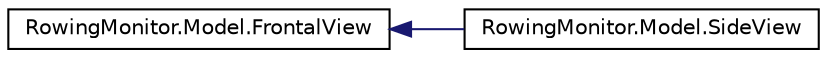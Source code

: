 digraph "Graphical Class Hierarchy"
{
  edge [fontname="Helvetica",fontsize="10",labelfontname="Helvetica",labelfontsize="10"];
  node [fontname="Helvetica",fontsize="10",shape=record];
  rankdir="LR";
  Node0 [label="RowingMonitor.Model.FrontalView",height=0.2,width=0.4,color="black", fillcolor="white", style="filled",URL="$class_rowing_monitor_1_1_model_1_1_frontal_view.html",tooltip="This class shows a frontal view of the tracked skeleton. Also it shows the color image sequence which..."];
  Node0 -> Node1 [dir="back",color="midnightblue",fontsize="10",style="solid",fontname="Helvetica"];
  Node1 [label="RowingMonitor.Model.SideView",height=0.2,width=0.4,color="black", fillcolor="white", style="filled",URL="$class_rowing_monitor_1_1_model_1_1_side_view.html"];
}
